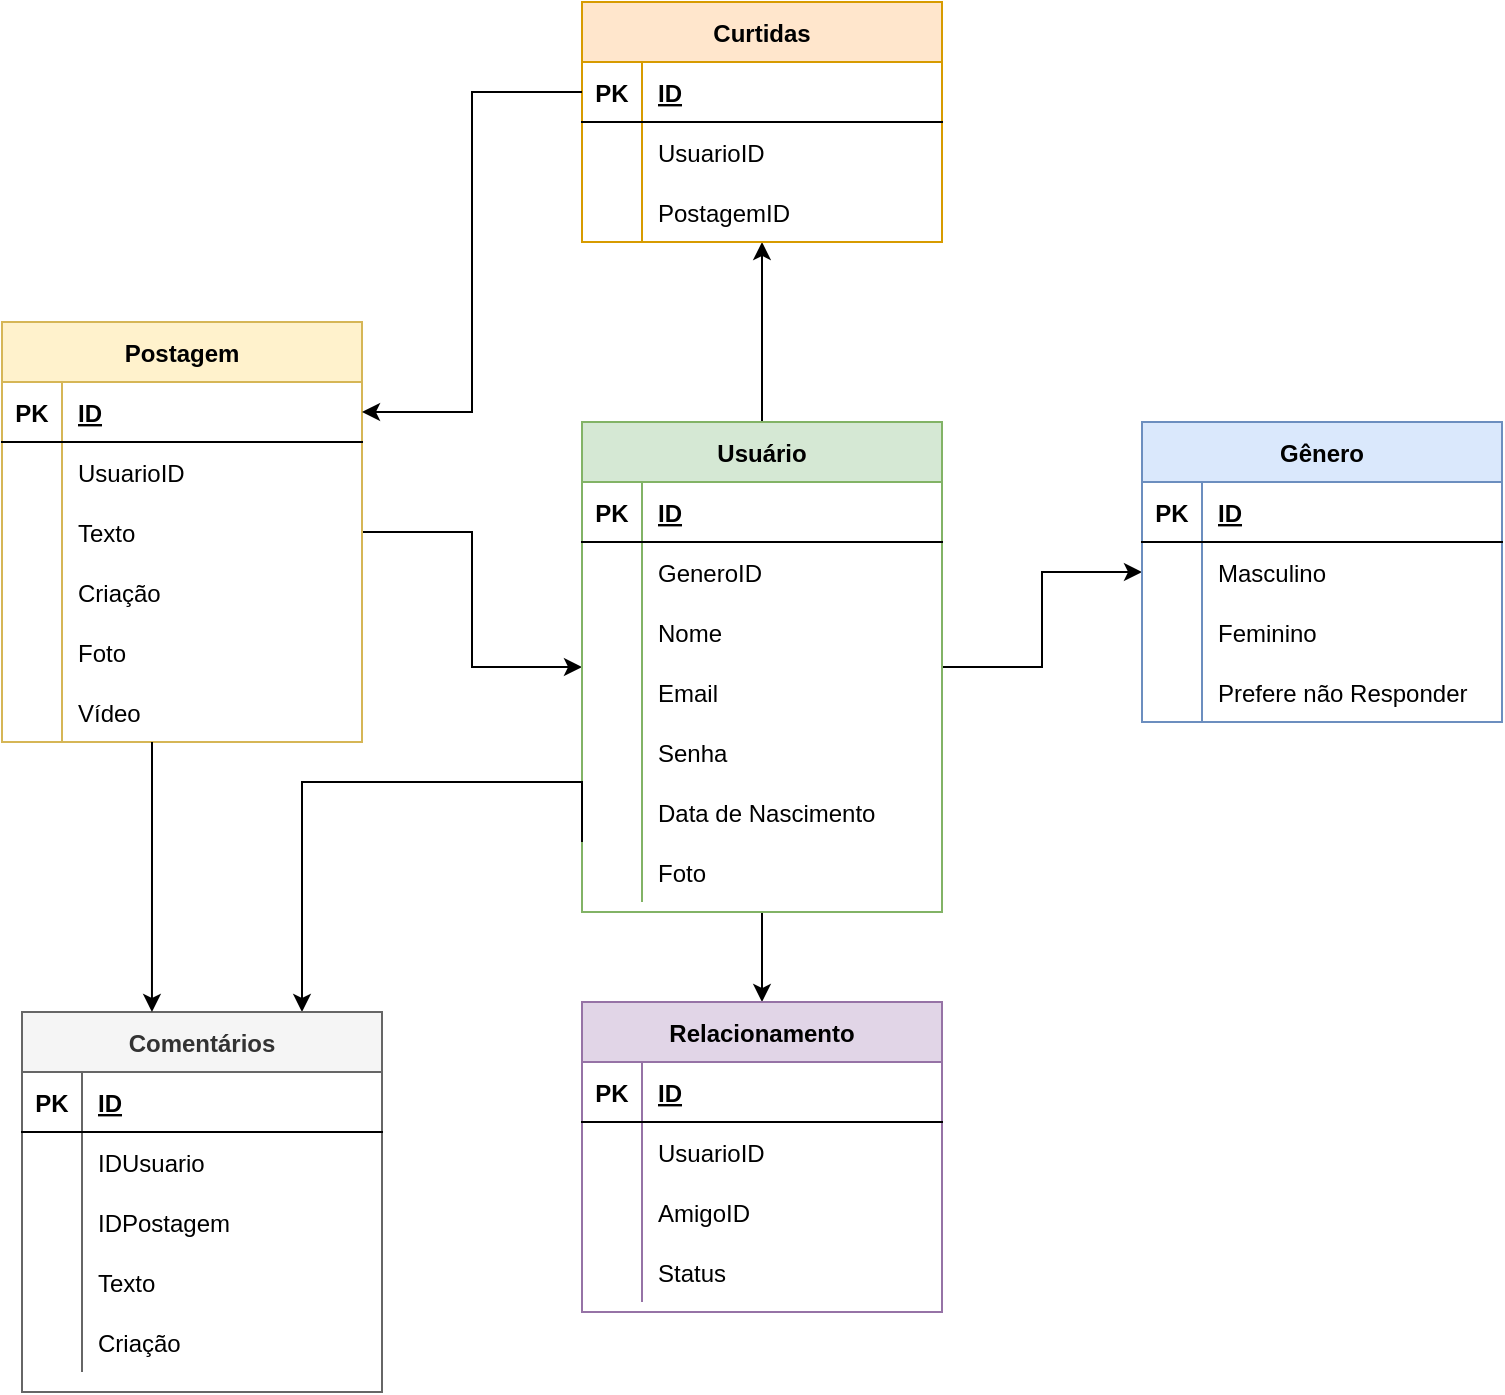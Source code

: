 <mxfile version="14.4.2" type="device"><diagram id="EUim23tmCIgV5JP7SpuQ" name="Page-1"><mxGraphModel dx="1447" dy="803" grid="1" gridSize="10" guides="1" tooltips="1" connect="1" arrows="1" fold="1" page="1" pageScale="1" pageWidth="827" pageHeight="1169" math="0" shadow="0"><root><mxCell id="0"/><mxCell id="1" parent="0"/><mxCell id="ljEHxBH8lkBmD2Vngz0y-40" value="" style="edgeStyle=orthogonalEdgeStyle;rounded=0;orthogonalLoop=1;jettySize=auto;html=1;" edge="1" parent="1" source="ljEHxBH8lkBmD2Vngz0y-2" target="ljEHxBH8lkBmD2Vngz0y-21"><mxGeometry relative="1" as="geometry"/></mxCell><mxCell id="ljEHxBH8lkBmD2Vngz0y-2" value="Postagem" style="shape=table;startSize=30;container=1;collapsible=1;childLayout=tableLayout;fixedRows=1;rowLines=0;fontStyle=1;align=center;resizeLast=1;fillColor=#fff2cc;strokeColor=#d6b656;" vertex="1" parent="1"><mxGeometry x="60" y="240" width="180" height="210" as="geometry"><mxRectangle x="320" y="170" width="90" height="30" as="alternateBounds"/></mxGeometry></mxCell><mxCell id="ljEHxBH8lkBmD2Vngz0y-3" value="" style="shape=partialRectangle;collapsible=0;dropTarget=0;pointerEvents=0;fillColor=none;top=0;left=0;bottom=1;right=0;points=[[0,0.5],[1,0.5]];portConstraint=eastwest;" vertex="1" parent="ljEHxBH8lkBmD2Vngz0y-2"><mxGeometry y="30" width="180" height="30" as="geometry"/></mxCell><mxCell id="ljEHxBH8lkBmD2Vngz0y-4" value="PK" style="shape=partialRectangle;connectable=0;fillColor=none;top=0;left=0;bottom=0;right=0;fontStyle=1;overflow=hidden;" vertex="1" parent="ljEHxBH8lkBmD2Vngz0y-3"><mxGeometry width="30" height="30" as="geometry"/></mxCell><mxCell id="ljEHxBH8lkBmD2Vngz0y-5" value="ID" style="shape=partialRectangle;connectable=0;fillColor=none;top=0;left=0;bottom=0;right=0;align=left;spacingLeft=6;fontStyle=5;overflow=hidden;" vertex="1" parent="ljEHxBH8lkBmD2Vngz0y-3"><mxGeometry x="30" width="150" height="30" as="geometry"/></mxCell><mxCell id="ljEHxBH8lkBmD2Vngz0y-6" value="" style="shape=partialRectangle;collapsible=0;dropTarget=0;pointerEvents=0;fillColor=none;top=0;left=0;bottom=0;right=0;points=[[0,0.5],[1,0.5]];portConstraint=eastwest;" vertex="1" parent="ljEHxBH8lkBmD2Vngz0y-2"><mxGeometry y="60" width="180" height="30" as="geometry"/></mxCell><mxCell id="ljEHxBH8lkBmD2Vngz0y-7" value="" style="shape=partialRectangle;connectable=0;fillColor=none;top=0;left=0;bottom=0;right=0;editable=1;overflow=hidden;" vertex="1" parent="ljEHxBH8lkBmD2Vngz0y-6"><mxGeometry width="30" height="30" as="geometry"/></mxCell><mxCell id="ljEHxBH8lkBmD2Vngz0y-8" value="UsuarioID" style="shape=partialRectangle;connectable=0;fillColor=none;top=0;left=0;bottom=0;right=0;align=left;spacingLeft=6;overflow=hidden;" vertex="1" parent="ljEHxBH8lkBmD2Vngz0y-6"><mxGeometry x="30" width="150" height="30" as="geometry"/></mxCell><mxCell id="ljEHxBH8lkBmD2Vngz0y-9" value="" style="shape=partialRectangle;collapsible=0;dropTarget=0;pointerEvents=0;fillColor=none;top=0;left=0;bottom=0;right=0;points=[[0,0.5],[1,0.5]];portConstraint=eastwest;" vertex="1" parent="ljEHxBH8lkBmD2Vngz0y-2"><mxGeometry y="90" width="180" height="30" as="geometry"/></mxCell><mxCell id="ljEHxBH8lkBmD2Vngz0y-10" value="" style="shape=partialRectangle;connectable=0;fillColor=none;top=0;left=0;bottom=0;right=0;editable=1;overflow=hidden;" vertex="1" parent="ljEHxBH8lkBmD2Vngz0y-9"><mxGeometry width="30" height="30" as="geometry"/></mxCell><mxCell id="ljEHxBH8lkBmD2Vngz0y-11" value="Texto" style="shape=partialRectangle;connectable=0;fillColor=none;top=0;left=0;bottom=0;right=0;align=left;spacingLeft=6;overflow=hidden;" vertex="1" parent="ljEHxBH8lkBmD2Vngz0y-9"><mxGeometry x="30" width="150" height="30" as="geometry"/></mxCell><mxCell id="ljEHxBH8lkBmD2Vngz0y-12" value="" style="shape=partialRectangle;collapsible=0;dropTarget=0;pointerEvents=0;fillColor=none;top=0;left=0;bottom=0;right=0;points=[[0,0.5],[1,0.5]];portConstraint=eastwest;" vertex="1" parent="ljEHxBH8lkBmD2Vngz0y-2"><mxGeometry y="120" width="180" height="30" as="geometry"/></mxCell><mxCell id="ljEHxBH8lkBmD2Vngz0y-13" value="" style="shape=partialRectangle;connectable=0;fillColor=none;top=0;left=0;bottom=0;right=0;editable=1;overflow=hidden;" vertex="1" parent="ljEHxBH8lkBmD2Vngz0y-12"><mxGeometry width="30" height="30" as="geometry"/></mxCell><mxCell id="ljEHxBH8lkBmD2Vngz0y-14" value="Criação" style="shape=partialRectangle;connectable=0;fillColor=none;top=0;left=0;bottom=0;right=0;align=left;spacingLeft=6;overflow=hidden;" vertex="1" parent="ljEHxBH8lkBmD2Vngz0y-12"><mxGeometry x="30" width="150" height="30" as="geometry"/></mxCell><mxCell id="ljEHxBH8lkBmD2Vngz0y-15" value="" style="shape=partialRectangle;collapsible=0;dropTarget=0;pointerEvents=0;fillColor=none;top=0;left=0;bottom=0;right=0;points=[[0,0.5],[1,0.5]];portConstraint=eastwest;" vertex="1" parent="ljEHxBH8lkBmD2Vngz0y-2"><mxGeometry y="150" width="180" height="30" as="geometry"/></mxCell><mxCell id="ljEHxBH8lkBmD2Vngz0y-16" value="" style="shape=partialRectangle;connectable=0;fillColor=none;top=0;left=0;bottom=0;right=0;editable=1;overflow=hidden;" vertex="1" parent="ljEHxBH8lkBmD2Vngz0y-15"><mxGeometry width="30" height="30" as="geometry"/></mxCell><mxCell id="ljEHxBH8lkBmD2Vngz0y-17" value="Foto" style="shape=partialRectangle;connectable=0;fillColor=none;top=0;left=0;bottom=0;right=0;align=left;spacingLeft=6;overflow=hidden;" vertex="1" parent="ljEHxBH8lkBmD2Vngz0y-15"><mxGeometry x="30" width="150" height="30" as="geometry"/></mxCell><mxCell id="ljEHxBH8lkBmD2Vngz0y-18" value="" style="shape=partialRectangle;collapsible=0;dropTarget=0;pointerEvents=0;fillColor=none;top=0;left=0;bottom=0;right=0;points=[[0,0.5],[1,0.5]];portConstraint=eastwest;" vertex="1" parent="ljEHxBH8lkBmD2Vngz0y-2"><mxGeometry y="180" width="180" height="30" as="geometry"/></mxCell><mxCell id="ljEHxBH8lkBmD2Vngz0y-19" value="" style="shape=partialRectangle;connectable=0;fillColor=none;top=0;left=0;bottom=0;right=0;editable=1;overflow=hidden;" vertex="1" parent="ljEHxBH8lkBmD2Vngz0y-18"><mxGeometry width="30" height="30" as="geometry"/></mxCell><mxCell id="ljEHxBH8lkBmD2Vngz0y-20" value="Vídeo" style="shape=partialRectangle;connectable=0;fillColor=none;top=0;left=0;bottom=0;right=0;align=left;spacingLeft=6;overflow=hidden;" vertex="1" parent="ljEHxBH8lkBmD2Vngz0y-18"><mxGeometry x="30" width="150" height="30" as="geometry"/></mxCell><mxCell id="ljEHxBH8lkBmD2Vngz0y-143" value="" style="edgeStyle=orthogonalEdgeStyle;rounded=0;orthogonalLoop=1;jettySize=auto;html=1;" edge="1" parent="1" source="ljEHxBH8lkBmD2Vngz0y-21" target="ljEHxBH8lkBmD2Vngz0y-121"><mxGeometry relative="1" as="geometry"/></mxCell><mxCell id="ljEHxBH8lkBmD2Vngz0y-167" value="" style="edgeStyle=orthogonalEdgeStyle;rounded=0;orthogonalLoop=1;jettySize=auto;html=1;" edge="1" parent="1" source="ljEHxBH8lkBmD2Vngz0y-21" target="ljEHxBH8lkBmD2Vngz0y-145"><mxGeometry relative="1" as="geometry"/></mxCell><mxCell id="ljEHxBH8lkBmD2Vngz0y-219" value="" style="edgeStyle=orthogonalEdgeStyle;rounded=0;orthogonalLoop=1;jettySize=auto;html=1;" edge="1" parent="1" source="ljEHxBH8lkBmD2Vngz0y-21" target="ljEHxBH8lkBmD2Vngz0y-197"><mxGeometry relative="1" as="geometry"/></mxCell><mxCell id="ljEHxBH8lkBmD2Vngz0y-21" value="Usuário" style="shape=table;startSize=30;container=1;collapsible=1;childLayout=tableLayout;fixedRows=1;rowLines=0;fontStyle=1;align=center;resizeLast=1;fillColor=#d5e8d4;strokeColor=#82b366;" vertex="1" parent="1"><mxGeometry x="350" y="290" width="180" height="245" as="geometry"><mxRectangle x="350" y="45" width="90" height="30" as="alternateBounds"/></mxGeometry></mxCell><mxCell id="ljEHxBH8lkBmD2Vngz0y-22" value="" style="shape=partialRectangle;collapsible=0;dropTarget=0;pointerEvents=0;fillColor=none;top=0;left=0;bottom=1;right=0;points=[[0,0.5],[1,0.5]];portConstraint=eastwest;" vertex="1" parent="ljEHxBH8lkBmD2Vngz0y-21"><mxGeometry y="30" width="180" height="30" as="geometry"/></mxCell><mxCell id="ljEHxBH8lkBmD2Vngz0y-23" value="PK" style="shape=partialRectangle;connectable=0;fillColor=none;top=0;left=0;bottom=0;right=0;fontStyle=1;overflow=hidden;" vertex="1" parent="ljEHxBH8lkBmD2Vngz0y-22"><mxGeometry width="30" height="30" as="geometry"/></mxCell><mxCell id="ljEHxBH8lkBmD2Vngz0y-24" value="ID" style="shape=partialRectangle;connectable=0;fillColor=none;top=0;left=0;bottom=0;right=0;align=left;spacingLeft=6;fontStyle=5;overflow=hidden;" vertex="1" parent="ljEHxBH8lkBmD2Vngz0y-22"><mxGeometry x="30" width="150" height="30" as="geometry"/></mxCell><mxCell id="ljEHxBH8lkBmD2Vngz0y-25" value="" style="shape=partialRectangle;collapsible=0;dropTarget=0;pointerEvents=0;fillColor=none;top=0;left=0;bottom=0;right=0;points=[[0,0.5],[1,0.5]];portConstraint=eastwest;" vertex="1" parent="ljEHxBH8lkBmD2Vngz0y-21"><mxGeometry y="60" width="180" height="30" as="geometry"/></mxCell><mxCell id="ljEHxBH8lkBmD2Vngz0y-26" value="" style="shape=partialRectangle;connectable=0;fillColor=none;top=0;left=0;bottom=0;right=0;editable=1;overflow=hidden;" vertex="1" parent="ljEHxBH8lkBmD2Vngz0y-25"><mxGeometry width="30" height="30" as="geometry"/></mxCell><mxCell id="ljEHxBH8lkBmD2Vngz0y-27" value="GeneroID" style="shape=partialRectangle;connectable=0;fillColor=none;top=0;left=0;bottom=0;right=0;align=left;spacingLeft=6;overflow=hidden;" vertex="1" parent="ljEHxBH8lkBmD2Vngz0y-25"><mxGeometry x="30" width="150" height="30" as="geometry"/></mxCell><mxCell id="ljEHxBH8lkBmD2Vngz0y-28" value="" style="shape=partialRectangle;collapsible=0;dropTarget=0;pointerEvents=0;fillColor=none;top=0;left=0;bottom=0;right=0;points=[[0,0.5],[1,0.5]];portConstraint=eastwest;" vertex="1" parent="ljEHxBH8lkBmD2Vngz0y-21"><mxGeometry y="90" width="180" height="30" as="geometry"/></mxCell><mxCell id="ljEHxBH8lkBmD2Vngz0y-29" value="" style="shape=partialRectangle;connectable=0;fillColor=none;top=0;left=0;bottom=0;right=0;editable=1;overflow=hidden;" vertex="1" parent="ljEHxBH8lkBmD2Vngz0y-28"><mxGeometry width="30" height="30" as="geometry"/></mxCell><mxCell id="ljEHxBH8lkBmD2Vngz0y-30" value="Nome" style="shape=partialRectangle;connectable=0;fillColor=none;top=0;left=0;bottom=0;right=0;align=left;spacingLeft=6;overflow=hidden;" vertex="1" parent="ljEHxBH8lkBmD2Vngz0y-28"><mxGeometry x="30" width="150" height="30" as="geometry"/></mxCell><mxCell id="ljEHxBH8lkBmD2Vngz0y-31" value="" style="shape=partialRectangle;collapsible=0;dropTarget=0;pointerEvents=0;fillColor=none;top=0;left=0;bottom=0;right=0;points=[[0,0.5],[1,0.5]];portConstraint=eastwest;" vertex="1" parent="ljEHxBH8lkBmD2Vngz0y-21"><mxGeometry y="120" width="180" height="30" as="geometry"/></mxCell><mxCell id="ljEHxBH8lkBmD2Vngz0y-32" value="" style="shape=partialRectangle;connectable=0;fillColor=none;top=0;left=0;bottom=0;right=0;editable=1;overflow=hidden;" vertex="1" parent="ljEHxBH8lkBmD2Vngz0y-31"><mxGeometry width="30" height="30" as="geometry"/></mxCell><mxCell id="ljEHxBH8lkBmD2Vngz0y-33" value="Email" style="shape=partialRectangle;connectable=0;fillColor=none;top=0;left=0;bottom=0;right=0;align=left;spacingLeft=6;overflow=hidden;" vertex="1" parent="ljEHxBH8lkBmD2Vngz0y-31"><mxGeometry x="30" width="150" height="30" as="geometry"/></mxCell><mxCell id="ljEHxBH8lkBmD2Vngz0y-34" value="" style="shape=partialRectangle;collapsible=0;dropTarget=0;pointerEvents=0;fillColor=none;top=0;left=0;bottom=0;right=0;points=[[0,0.5],[1,0.5]];portConstraint=eastwest;" vertex="1" parent="ljEHxBH8lkBmD2Vngz0y-21"><mxGeometry y="150" width="180" height="30" as="geometry"/></mxCell><mxCell id="ljEHxBH8lkBmD2Vngz0y-35" value="" style="shape=partialRectangle;connectable=0;fillColor=none;top=0;left=0;bottom=0;right=0;editable=1;overflow=hidden;" vertex="1" parent="ljEHxBH8lkBmD2Vngz0y-34"><mxGeometry width="30" height="30" as="geometry"/></mxCell><mxCell id="ljEHxBH8lkBmD2Vngz0y-36" value="Senha" style="shape=partialRectangle;connectable=0;fillColor=none;top=0;left=0;bottom=0;right=0;align=left;spacingLeft=6;overflow=hidden;" vertex="1" parent="ljEHxBH8lkBmD2Vngz0y-34"><mxGeometry x="30" width="150" height="30" as="geometry"/></mxCell><mxCell id="ljEHxBH8lkBmD2Vngz0y-37" value="" style="shape=partialRectangle;collapsible=0;dropTarget=0;pointerEvents=0;fillColor=none;top=0;left=0;bottom=0;right=0;points=[[0,0.5],[1,0.5]];portConstraint=eastwest;" vertex="1" parent="ljEHxBH8lkBmD2Vngz0y-21"><mxGeometry y="180" width="180" height="30" as="geometry"/></mxCell><mxCell id="ljEHxBH8lkBmD2Vngz0y-38" value="" style="shape=partialRectangle;connectable=0;fillColor=none;top=0;left=0;bottom=0;right=0;editable=1;overflow=hidden;" vertex="1" parent="ljEHxBH8lkBmD2Vngz0y-37"><mxGeometry width="30" height="30" as="geometry"/></mxCell><mxCell id="ljEHxBH8lkBmD2Vngz0y-39" value="Data de Nascimento" style="shape=partialRectangle;connectable=0;fillColor=none;top=0;left=0;bottom=0;right=0;align=left;spacingLeft=6;overflow=hidden;" vertex="1" parent="ljEHxBH8lkBmD2Vngz0y-37"><mxGeometry x="30" width="150" height="30" as="geometry"/></mxCell><mxCell id="ljEHxBH8lkBmD2Vngz0y-48" value="" style="shape=partialRectangle;collapsible=0;dropTarget=0;pointerEvents=0;fillColor=none;top=0;left=0;bottom=0;right=0;points=[[0,0.5],[1,0.5]];portConstraint=eastwest;" vertex="1" parent="ljEHxBH8lkBmD2Vngz0y-21"><mxGeometry y="210" width="180" height="30" as="geometry"/></mxCell><mxCell id="ljEHxBH8lkBmD2Vngz0y-49" value="" style="shape=partialRectangle;connectable=0;fillColor=none;top=0;left=0;bottom=0;right=0;editable=1;overflow=hidden;" vertex="1" parent="ljEHxBH8lkBmD2Vngz0y-48"><mxGeometry width="30" height="30" as="geometry"/></mxCell><mxCell id="ljEHxBH8lkBmD2Vngz0y-50" value="Foto" style="shape=partialRectangle;connectable=0;fillColor=none;top=0;left=0;bottom=0;right=0;align=left;spacingLeft=6;overflow=hidden;" vertex="1" parent="ljEHxBH8lkBmD2Vngz0y-48"><mxGeometry x="30" width="150" height="30" as="geometry"/></mxCell><mxCell id="ljEHxBH8lkBmD2Vngz0y-121" value="Gênero" style="shape=table;startSize=30;container=1;collapsible=1;childLayout=tableLayout;fixedRows=1;rowLines=0;fontStyle=1;align=center;resizeLast=1;fillColor=#dae8fc;strokeColor=#6c8ebf;" vertex="1" parent="1"><mxGeometry x="630" y="290" width="180" height="150" as="geometry"><mxRectangle x="350" y="45" width="90" height="30" as="alternateBounds"/></mxGeometry></mxCell><mxCell id="ljEHxBH8lkBmD2Vngz0y-122" value="" style="shape=partialRectangle;collapsible=0;dropTarget=0;pointerEvents=0;fillColor=none;top=0;left=0;bottom=1;right=0;points=[[0,0.5],[1,0.5]];portConstraint=eastwest;" vertex="1" parent="ljEHxBH8lkBmD2Vngz0y-121"><mxGeometry y="30" width="180" height="30" as="geometry"/></mxCell><mxCell id="ljEHxBH8lkBmD2Vngz0y-123" value="PK" style="shape=partialRectangle;connectable=0;fillColor=none;top=0;left=0;bottom=0;right=0;fontStyle=1;overflow=hidden;" vertex="1" parent="ljEHxBH8lkBmD2Vngz0y-122"><mxGeometry width="30" height="30" as="geometry"/></mxCell><mxCell id="ljEHxBH8lkBmD2Vngz0y-124" value="ID" style="shape=partialRectangle;connectable=0;fillColor=none;top=0;left=0;bottom=0;right=0;align=left;spacingLeft=6;fontStyle=5;overflow=hidden;" vertex="1" parent="ljEHxBH8lkBmD2Vngz0y-122"><mxGeometry x="30" width="150" height="30" as="geometry"/></mxCell><mxCell id="ljEHxBH8lkBmD2Vngz0y-125" value="" style="shape=partialRectangle;collapsible=0;dropTarget=0;pointerEvents=0;fillColor=none;top=0;left=0;bottom=0;right=0;points=[[0,0.5],[1,0.5]];portConstraint=eastwest;" vertex="1" parent="ljEHxBH8lkBmD2Vngz0y-121"><mxGeometry y="60" width="180" height="30" as="geometry"/></mxCell><mxCell id="ljEHxBH8lkBmD2Vngz0y-126" value="" style="shape=partialRectangle;connectable=0;fillColor=none;top=0;left=0;bottom=0;right=0;editable=1;overflow=hidden;" vertex="1" parent="ljEHxBH8lkBmD2Vngz0y-125"><mxGeometry width="30" height="30" as="geometry"/></mxCell><mxCell id="ljEHxBH8lkBmD2Vngz0y-127" value="Masculino" style="shape=partialRectangle;connectable=0;fillColor=none;top=0;left=0;bottom=0;right=0;align=left;spacingLeft=6;overflow=hidden;" vertex="1" parent="ljEHxBH8lkBmD2Vngz0y-125"><mxGeometry x="30" width="150" height="30" as="geometry"/></mxCell><mxCell id="ljEHxBH8lkBmD2Vngz0y-128" value="" style="shape=partialRectangle;collapsible=0;dropTarget=0;pointerEvents=0;fillColor=none;top=0;left=0;bottom=0;right=0;points=[[0,0.5],[1,0.5]];portConstraint=eastwest;" vertex="1" parent="ljEHxBH8lkBmD2Vngz0y-121"><mxGeometry y="90" width="180" height="30" as="geometry"/></mxCell><mxCell id="ljEHxBH8lkBmD2Vngz0y-129" value="" style="shape=partialRectangle;connectable=0;fillColor=none;top=0;left=0;bottom=0;right=0;editable=1;overflow=hidden;" vertex="1" parent="ljEHxBH8lkBmD2Vngz0y-128"><mxGeometry width="30" height="30" as="geometry"/></mxCell><mxCell id="ljEHxBH8lkBmD2Vngz0y-130" value="Feminino" style="shape=partialRectangle;connectable=0;fillColor=none;top=0;left=0;bottom=0;right=0;align=left;spacingLeft=6;overflow=hidden;" vertex="1" parent="ljEHxBH8lkBmD2Vngz0y-128"><mxGeometry x="30" width="150" height="30" as="geometry"/></mxCell><mxCell id="ljEHxBH8lkBmD2Vngz0y-131" value="" style="shape=partialRectangle;collapsible=0;dropTarget=0;pointerEvents=0;fillColor=none;top=0;left=0;bottom=0;right=0;points=[[0,0.5],[1,0.5]];portConstraint=eastwest;" vertex="1" parent="ljEHxBH8lkBmD2Vngz0y-121"><mxGeometry y="120" width="180" height="30" as="geometry"/></mxCell><mxCell id="ljEHxBH8lkBmD2Vngz0y-132" value="" style="shape=partialRectangle;connectable=0;fillColor=none;top=0;left=0;bottom=0;right=0;editable=1;overflow=hidden;" vertex="1" parent="ljEHxBH8lkBmD2Vngz0y-131"><mxGeometry width="30" height="30" as="geometry"/></mxCell><mxCell id="ljEHxBH8lkBmD2Vngz0y-133" value="Prefere não Responder" style="shape=partialRectangle;connectable=0;fillColor=none;top=0;left=0;bottom=0;right=0;align=left;spacingLeft=6;overflow=hidden;" vertex="1" parent="ljEHxBH8lkBmD2Vngz0y-131"><mxGeometry x="30" width="150" height="30" as="geometry"/></mxCell><mxCell id="ljEHxBH8lkBmD2Vngz0y-145" value="Relacionamento" style="shape=table;startSize=30;container=1;collapsible=1;childLayout=tableLayout;fixedRows=1;rowLines=0;fontStyle=1;align=center;resizeLast=1;fillColor=#e1d5e7;strokeColor=#9673a6;" vertex="1" parent="1"><mxGeometry x="350" y="580" width="180" height="155" as="geometry"><mxRectangle x="350" y="45" width="90" height="30" as="alternateBounds"/></mxGeometry></mxCell><mxCell id="ljEHxBH8lkBmD2Vngz0y-146" value="" style="shape=partialRectangle;collapsible=0;dropTarget=0;pointerEvents=0;fillColor=none;top=0;left=0;bottom=1;right=0;points=[[0,0.5],[1,0.5]];portConstraint=eastwest;" vertex="1" parent="ljEHxBH8lkBmD2Vngz0y-145"><mxGeometry y="30" width="180" height="30" as="geometry"/></mxCell><mxCell id="ljEHxBH8lkBmD2Vngz0y-147" value="PK" style="shape=partialRectangle;connectable=0;fillColor=none;top=0;left=0;bottom=0;right=0;fontStyle=1;overflow=hidden;" vertex="1" parent="ljEHxBH8lkBmD2Vngz0y-146"><mxGeometry width="30" height="30" as="geometry"/></mxCell><mxCell id="ljEHxBH8lkBmD2Vngz0y-148" value="ID" style="shape=partialRectangle;connectable=0;fillColor=none;top=0;left=0;bottom=0;right=0;align=left;spacingLeft=6;fontStyle=5;overflow=hidden;" vertex="1" parent="ljEHxBH8lkBmD2Vngz0y-146"><mxGeometry x="30" width="150" height="30" as="geometry"/></mxCell><mxCell id="ljEHxBH8lkBmD2Vngz0y-149" value="" style="shape=partialRectangle;collapsible=0;dropTarget=0;pointerEvents=0;fillColor=none;top=0;left=0;bottom=0;right=0;points=[[0,0.5],[1,0.5]];portConstraint=eastwest;" vertex="1" parent="ljEHxBH8lkBmD2Vngz0y-145"><mxGeometry y="60" width="180" height="30" as="geometry"/></mxCell><mxCell id="ljEHxBH8lkBmD2Vngz0y-150" value="" style="shape=partialRectangle;connectable=0;fillColor=none;top=0;left=0;bottom=0;right=0;editable=1;overflow=hidden;" vertex="1" parent="ljEHxBH8lkBmD2Vngz0y-149"><mxGeometry width="30" height="30" as="geometry"/></mxCell><mxCell id="ljEHxBH8lkBmD2Vngz0y-151" value="UsuarioID" style="shape=partialRectangle;connectable=0;fillColor=none;top=0;left=0;bottom=0;right=0;align=left;spacingLeft=6;overflow=hidden;" vertex="1" parent="ljEHxBH8lkBmD2Vngz0y-149"><mxGeometry x="30" width="150" height="30" as="geometry"/></mxCell><mxCell id="ljEHxBH8lkBmD2Vngz0y-152" value="" style="shape=partialRectangle;collapsible=0;dropTarget=0;pointerEvents=0;fillColor=none;top=0;left=0;bottom=0;right=0;points=[[0,0.5],[1,0.5]];portConstraint=eastwest;" vertex="1" parent="ljEHxBH8lkBmD2Vngz0y-145"><mxGeometry y="90" width="180" height="30" as="geometry"/></mxCell><mxCell id="ljEHxBH8lkBmD2Vngz0y-153" value="" style="shape=partialRectangle;connectable=0;fillColor=none;top=0;left=0;bottom=0;right=0;editable=1;overflow=hidden;" vertex="1" parent="ljEHxBH8lkBmD2Vngz0y-152"><mxGeometry width="30" height="30" as="geometry"/></mxCell><mxCell id="ljEHxBH8lkBmD2Vngz0y-154" value="AmigoID" style="shape=partialRectangle;connectable=0;fillColor=none;top=0;left=0;bottom=0;right=0;align=left;spacingLeft=6;overflow=hidden;" vertex="1" parent="ljEHxBH8lkBmD2Vngz0y-152"><mxGeometry x="30" width="150" height="30" as="geometry"/></mxCell><mxCell id="ljEHxBH8lkBmD2Vngz0y-155" value="" style="shape=partialRectangle;collapsible=0;dropTarget=0;pointerEvents=0;fillColor=none;top=0;left=0;bottom=0;right=0;points=[[0,0.5],[1,0.5]];portConstraint=eastwest;" vertex="1" parent="ljEHxBH8lkBmD2Vngz0y-145"><mxGeometry y="120" width="180" height="30" as="geometry"/></mxCell><mxCell id="ljEHxBH8lkBmD2Vngz0y-156" value="" style="shape=partialRectangle;connectable=0;fillColor=none;top=0;left=0;bottom=0;right=0;editable=1;overflow=hidden;" vertex="1" parent="ljEHxBH8lkBmD2Vngz0y-155"><mxGeometry width="30" height="30" as="geometry"/></mxCell><mxCell id="ljEHxBH8lkBmD2Vngz0y-157" value="Status" style="shape=partialRectangle;connectable=0;fillColor=none;top=0;left=0;bottom=0;right=0;align=left;spacingLeft=6;overflow=hidden;" vertex="1" parent="ljEHxBH8lkBmD2Vngz0y-155"><mxGeometry x="30" width="150" height="30" as="geometry"/></mxCell><mxCell id="ljEHxBH8lkBmD2Vngz0y-178" style="edgeStyle=orthogonalEdgeStyle;rounded=0;orthogonalLoop=1;jettySize=auto;html=1;" edge="1" parent="1" source="ljEHxBH8lkBmD2Vngz0y-48" target="ljEHxBH8lkBmD2Vngz0y-179"><mxGeometry relative="1" as="geometry"><mxPoint x="240" y="350" as="targetPoint"/><Array as="points"><mxPoint x="350" y="470"/><mxPoint x="210" y="470"/></Array></mxGeometry></mxCell><mxCell id="ljEHxBH8lkBmD2Vngz0y-179" value="Comentários" style="shape=table;startSize=30;container=1;collapsible=1;childLayout=tableLayout;fixedRows=1;rowLines=0;fontStyle=1;align=center;resizeLast=1;fillColor=#f5f5f5;strokeColor=#666666;fontColor=#333333;" vertex="1" parent="1"><mxGeometry x="70" y="585" width="180" height="190" as="geometry"/></mxCell><mxCell id="ljEHxBH8lkBmD2Vngz0y-180" value="" style="shape=partialRectangle;collapsible=0;dropTarget=0;pointerEvents=0;fillColor=none;top=0;left=0;bottom=1;right=0;points=[[0,0.5],[1,0.5]];portConstraint=eastwest;" vertex="1" parent="ljEHxBH8lkBmD2Vngz0y-179"><mxGeometry y="30" width="180" height="30" as="geometry"/></mxCell><mxCell id="ljEHxBH8lkBmD2Vngz0y-181" value="PK" style="shape=partialRectangle;connectable=0;fillColor=none;top=0;left=0;bottom=0;right=0;fontStyle=1;overflow=hidden;" vertex="1" parent="ljEHxBH8lkBmD2Vngz0y-180"><mxGeometry width="30" height="30" as="geometry"/></mxCell><mxCell id="ljEHxBH8lkBmD2Vngz0y-182" value="ID" style="shape=partialRectangle;connectable=0;fillColor=none;top=0;left=0;bottom=0;right=0;align=left;spacingLeft=6;fontStyle=5;overflow=hidden;" vertex="1" parent="ljEHxBH8lkBmD2Vngz0y-180"><mxGeometry x="30" width="150" height="30" as="geometry"/></mxCell><mxCell id="ljEHxBH8lkBmD2Vngz0y-183" value="" style="shape=partialRectangle;collapsible=0;dropTarget=0;pointerEvents=0;fillColor=none;top=0;left=0;bottom=0;right=0;points=[[0,0.5],[1,0.5]];portConstraint=eastwest;" vertex="1" parent="ljEHxBH8lkBmD2Vngz0y-179"><mxGeometry y="60" width="180" height="30" as="geometry"/></mxCell><mxCell id="ljEHxBH8lkBmD2Vngz0y-184" value="" style="shape=partialRectangle;connectable=0;fillColor=none;top=0;left=0;bottom=0;right=0;editable=1;overflow=hidden;" vertex="1" parent="ljEHxBH8lkBmD2Vngz0y-183"><mxGeometry width="30" height="30" as="geometry"/></mxCell><mxCell id="ljEHxBH8lkBmD2Vngz0y-185" value="IDUsuario" style="shape=partialRectangle;connectable=0;fillColor=none;top=0;left=0;bottom=0;right=0;align=left;spacingLeft=6;overflow=hidden;" vertex="1" parent="ljEHxBH8lkBmD2Vngz0y-183"><mxGeometry x="30" width="150" height="30" as="geometry"/></mxCell><mxCell id="ljEHxBH8lkBmD2Vngz0y-186" value="" style="shape=partialRectangle;collapsible=0;dropTarget=0;pointerEvents=0;fillColor=none;top=0;left=0;bottom=0;right=0;points=[[0,0.5],[1,0.5]];portConstraint=eastwest;" vertex="1" parent="ljEHxBH8lkBmD2Vngz0y-179"><mxGeometry y="90" width="180" height="30" as="geometry"/></mxCell><mxCell id="ljEHxBH8lkBmD2Vngz0y-187" value="" style="shape=partialRectangle;connectable=0;fillColor=none;top=0;left=0;bottom=0;right=0;editable=1;overflow=hidden;" vertex="1" parent="ljEHxBH8lkBmD2Vngz0y-186"><mxGeometry width="30" height="30" as="geometry"/></mxCell><mxCell id="ljEHxBH8lkBmD2Vngz0y-188" value="IDPostagem" style="shape=partialRectangle;connectable=0;fillColor=none;top=0;left=0;bottom=0;right=0;align=left;spacingLeft=6;overflow=hidden;" vertex="1" parent="ljEHxBH8lkBmD2Vngz0y-186"><mxGeometry x="30" width="150" height="30" as="geometry"/></mxCell><mxCell id="ljEHxBH8lkBmD2Vngz0y-189" value="" style="shape=partialRectangle;collapsible=0;dropTarget=0;pointerEvents=0;fillColor=none;top=0;left=0;bottom=0;right=0;points=[[0,0.5],[1,0.5]];portConstraint=eastwest;" vertex="1" parent="ljEHxBH8lkBmD2Vngz0y-179"><mxGeometry y="120" width="180" height="30" as="geometry"/></mxCell><mxCell id="ljEHxBH8lkBmD2Vngz0y-190" value="" style="shape=partialRectangle;connectable=0;fillColor=none;top=0;left=0;bottom=0;right=0;editable=1;overflow=hidden;" vertex="1" parent="ljEHxBH8lkBmD2Vngz0y-189"><mxGeometry width="30" height="30" as="geometry"/></mxCell><mxCell id="ljEHxBH8lkBmD2Vngz0y-191" value="Texto" style="shape=partialRectangle;connectable=0;fillColor=none;top=0;left=0;bottom=0;right=0;align=left;spacingLeft=6;overflow=hidden;" vertex="1" parent="ljEHxBH8lkBmD2Vngz0y-189"><mxGeometry x="30" width="150" height="30" as="geometry"/></mxCell><mxCell id="ljEHxBH8lkBmD2Vngz0y-193" value="" style="shape=partialRectangle;collapsible=0;dropTarget=0;pointerEvents=0;fillColor=none;top=0;left=0;bottom=0;right=0;points=[[0,0.5],[1,0.5]];portConstraint=eastwest;" vertex="1" parent="ljEHxBH8lkBmD2Vngz0y-179"><mxGeometry y="150" width="180" height="30" as="geometry"/></mxCell><mxCell id="ljEHxBH8lkBmD2Vngz0y-194" value="" style="shape=partialRectangle;connectable=0;fillColor=none;top=0;left=0;bottom=0;right=0;editable=1;overflow=hidden;" vertex="1" parent="ljEHxBH8lkBmD2Vngz0y-193"><mxGeometry width="30" height="30" as="geometry"/></mxCell><mxCell id="ljEHxBH8lkBmD2Vngz0y-195" value="Criação" style="shape=partialRectangle;connectable=0;fillColor=none;top=0;left=0;bottom=0;right=0;align=left;spacingLeft=6;overflow=hidden;" vertex="1" parent="ljEHxBH8lkBmD2Vngz0y-193"><mxGeometry x="30" width="150" height="30" as="geometry"/></mxCell><mxCell id="ljEHxBH8lkBmD2Vngz0y-192" style="edgeStyle=orthogonalEdgeStyle;rounded=0;orthogonalLoop=1;jettySize=auto;html=1;entryX=0.361;entryY=0;entryDx=0;entryDy=0;entryPerimeter=0;" edge="1" parent="1" source="ljEHxBH8lkBmD2Vngz0y-18" target="ljEHxBH8lkBmD2Vngz0y-179"><mxGeometry relative="1" as="geometry"><Array as="points"><mxPoint x="135" y="490"/><mxPoint x="135" y="490"/></Array></mxGeometry></mxCell><mxCell id="ljEHxBH8lkBmD2Vngz0y-197" value="Curtidas" style="shape=table;startSize=30;container=1;collapsible=1;childLayout=tableLayout;fixedRows=1;rowLines=0;fontStyle=1;align=center;resizeLast=1;fillColor=#ffe6cc;strokeColor=#d79b00;" vertex="1" parent="1"><mxGeometry x="350" y="80" width="180" height="120" as="geometry"><mxRectangle x="350" y="45" width="90" height="30" as="alternateBounds"/></mxGeometry></mxCell><mxCell id="ljEHxBH8lkBmD2Vngz0y-198" value="" style="shape=partialRectangle;collapsible=0;dropTarget=0;pointerEvents=0;fillColor=none;top=0;left=0;bottom=1;right=0;points=[[0,0.5],[1,0.5]];portConstraint=eastwest;" vertex="1" parent="ljEHxBH8lkBmD2Vngz0y-197"><mxGeometry y="30" width="180" height="30" as="geometry"/></mxCell><mxCell id="ljEHxBH8lkBmD2Vngz0y-199" value="PK" style="shape=partialRectangle;connectable=0;fillColor=none;top=0;left=0;bottom=0;right=0;fontStyle=1;overflow=hidden;" vertex="1" parent="ljEHxBH8lkBmD2Vngz0y-198"><mxGeometry width="30" height="30" as="geometry"/></mxCell><mxCell id="ljEHxBH8lkBmD2Vngz0y-200" value="ID" style="shape=partialRectangle;connectable=0;fillColor=none;top=0;left=0;bottom=0;right=0;align=left;spacingLeft=6;fontStyle=5;overflow=hidden;" vertex="1" parent="ljEHxBH8lkBmD2Vngz0y-198"><mxGeometry x="30" width="150" height="30" as="geometry"/></mxCell><mxCell id="ljEHxBH8lkBmD2Vngz0y-201" value="" style="shape=partialRectangle;collapsible=0;dropTarget=0;pointerEvents=0;fillColor=none;top=0;left=0;bottom=0;right=0;points=[[0,0.5],[1,0.5]];portConstraint=eastwest;" vertex="1" parent="ljEHxBH8lkBmD2Vngz0y-197"><mxGeometry y="60" width="180" height="30" as="geometry"/></mxCell><mxCell id="ljEHxBH8lkBmD2Vngz0y-202" value="" style="shape=partialRectangle;connectable=0;fillColor=none;top=0;left=0;bottom=0;right=0;editable=1;overflow=hidden;" vertex="1" parent="ljEHxBH8lkBmD2Vngz0y-201"><mxGeometry width="30" height="30" as="geometry"/></mxCell><mxCell id="ljEHxBH8lkBmD2Vngz0y-203" value="UsuarioID" style="shape=partialRectangle;connectable=0;fillColor=none;top=0;left=0;bottom=0;right=0;align=left;spacingLeft=6;overflow=hidden;" vertex="1" parent="ljEHxBH8lkBmD2Vngz0y-201"><mxGeometry x="30" width="150" height="30" as="geometry"/></mxCell><mxCell id="ljEHxBH8lkBmD2Vngz0y-204" value="" style="shape=partialRectangle;collapsible=0;dropTarget=0;pointerEvents=0;fillColor=none;top=0;left=0;bottom=0;right=0;points=[[0,0.5],[1,0.5]];portConstraint=eastwest;" vertex="1" parent="ljEHxBH8lkBmD2Vngz0y-197"><mxGeometry y="90" width="180" height="30" as="geometry"/></mxCell><mxCell id="ljEHxBH8lkBmD2Vngz0y-205" value="" style="shape=partialRectangle;connectable=0;fillColor=none;top=0;left=0;bottom=0;right=0;editable=1;overflow=hidden;" vertex="1" parent="ljEHxBH8lkBmD2Vngz0y-204"><mxGeometry width="30" height="30" as="geometry"/></mxCell><mxCell id="ljEHxBH8lkBmD2Vngz0y-206" value="PostagemID" style="shape=partialRectangle;connectable=0;fillColor=none;top=0;left=0;bottom=0;right=0;align=left;spacingLeft=6;overflow=hidden;" vertex="1" parent="ljEHxBH8lkBmD2Vngz0y-204"><mxGeometry x="30" width="150" height="30" as="geometry"/></mxCell><mxCell id="ljEHxBH8lkBmD2Vngz0y-223" style="edgeStyle=elbowEdgeStyle;rounded=0;orthogonalLoop=1;jettySize=auto;html=1;exitX=0;exitY=0.5;exitDx=0;exitDy=0;entryX=1;entryY=0.5;entryDx=0;entryDy=0;" edge="1" parent="1" source="ljEHxBH8lkBmD2Vngz0y-198" target="ljEHxBH8lkBmD2Vngz0y-3"><mxGeometry relative="1" as="geometry"/></mxCell></root></mxGraphModel></diagram></mxfile>